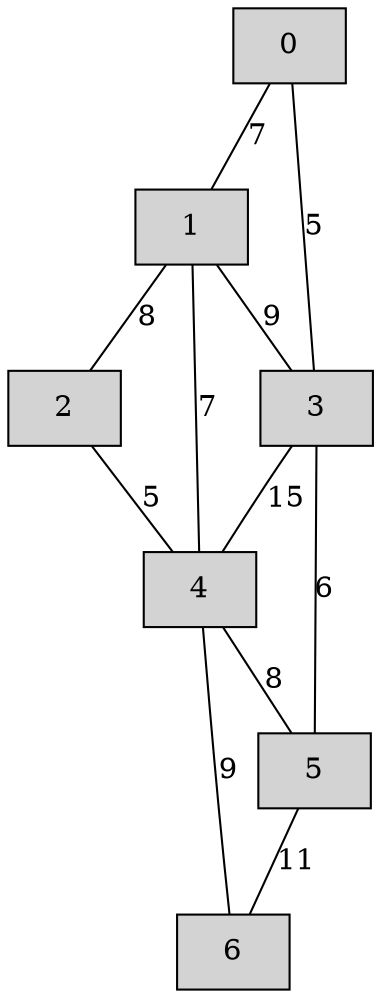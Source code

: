 graph
{
    node [shape = box style = filled];
    0--1 [label="7"];
    0--3 [label="5"];
    1--2 [label="8"];
    1--3 [label="9"];
    1--4 [label="7"];
    2--4 [label="5"];
    3--4 [label="15"];
    3--5 [label="6"];
    4--5 [label="8"];
    4--6 [label="9"];
    5--6 [label="11"];
}